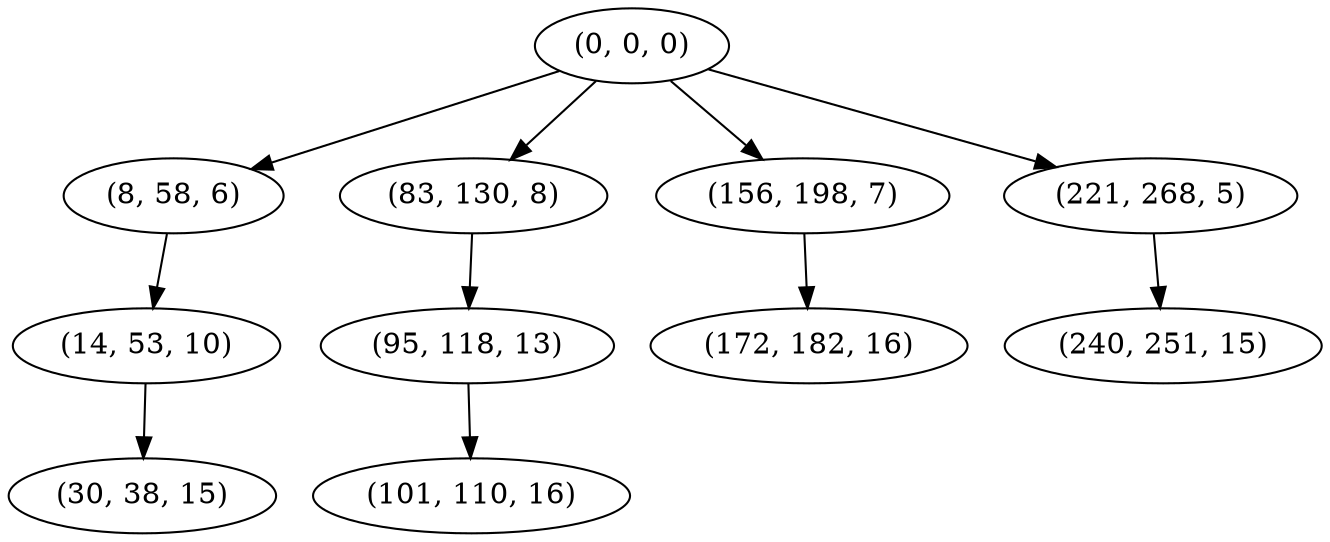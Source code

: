 digraph tree {
    "(0, 0, 0)";
    "(8, 58, 6)";
    "(14, 53, 10)";
    "(30, 38, 15)";
    "(83, 130, 8)";
    "(95, 118, 13)";
    "(101, 110, 16)";
    "(156, 198, 7)";
    "(172, 182, 16)";
    "(221, 268, 5)";
    "(240, 251, 15)";
    "(0, 0, 0)" -> "(8, 58, 6)";
    "(0, 0, 0)" -> "(83, 130, 8)";
    "(0, 0, 0)" -> "(156, 198, 7)";
    "(0, 0, 0)" -> "(221, 268, 5)";
    "(8, 58, 6)" -> "(14, 53, 10)";
    "(14, 53, 10)" -> "(30, 38, 15)";
    "(83, 130, 8)" -> "(95, 118, 13)";
    "(95, 118, 13)" -> "(101, 110, 16)";
    "(156, 198, 7)" -> "(172, 182, 16)";
    "(221, 268, 5)" -> "(240, 251, 15)";
}
